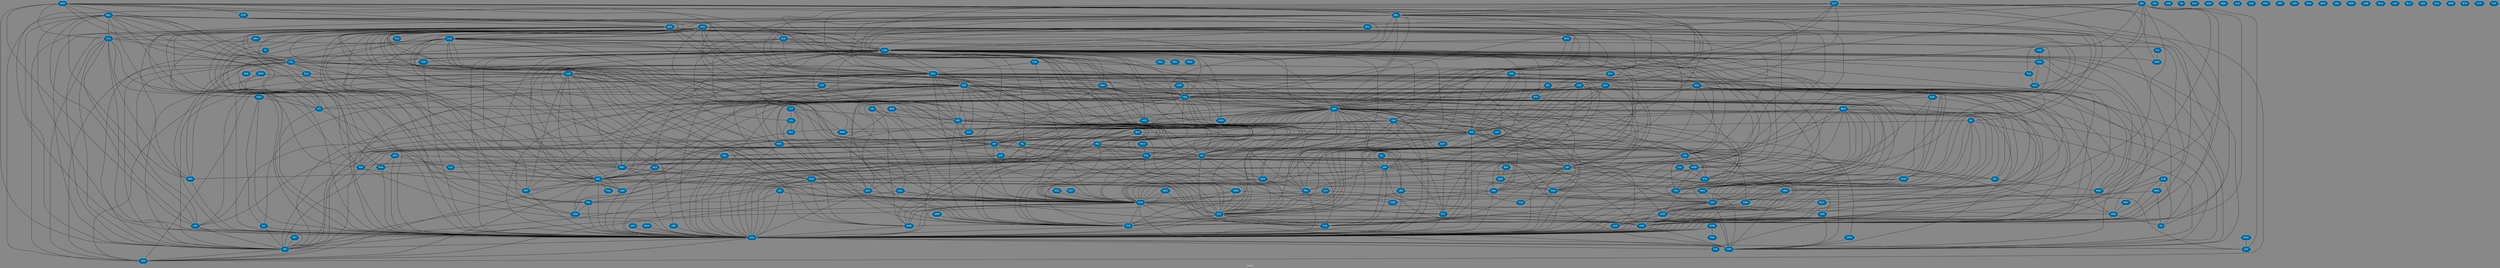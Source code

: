 // Countries together in item graph
graph {
	graph [bgcolor="#888888" fontcolor=white fontsize=12 label="Graph" outputorder=edgesfirst overlap=prism]
	node [color=white fillcolor="#006699" fontcolor=white fontname=Helvetica shape=hexagon style=filled]
	edge [arrowhead=open color=black fontcolor=white fontname=Courier fontsize=12]
		POL [label=POL]
		GBR [label=GBR]
		HND [label=HND]
		HTI [label=HTI]
		ISR [label=ISR]
		PSE [label=PSE]
		CHN [label=CHN]
		VEN [label=VEN]
		USA [label=USA]
		GRC [label=GRC]
		ESP [label=ESP]
		CYP [label=CYP]
		DEU [label=DEU]
		IRN [label=IRN]
		VAT [label=VAT]
		SYR [label=SYR]
		RUS [label=RUS]
		AUS [label=AUS]
		PRK [label=PRK]
		SAU [label=SAU]
		BDI [label=BDI]
		PHL [label=PHL]
		COL [label=COL]
		DNK [label=DNK]
		AFG [label=AFG]
		UKR [label=UKR]
		BLR [label=BLR]
		IRQ [label=IRQ]
		LBR [label=LBR]
		AUT [label=AUT]
		FRA [label=FRA]
		JPN [label=JPN]
		NPL [label=NPL]
		MCO [label=MCO]
		DJI [label=DJI]
		YEM [label=YEM]
		MKD [label=MKD]
		NOR [label=NOR]
		IND [label=IND]
		KOR [label=KOR]
		LBY [label=LBY]
		IRL [label=IRL]
		CUB [label=CUB]
		MAC [label=MAC]
		PAK [label=PAK]
		MEX [label=MEX]
		BOL [label=BOL]
		LUX [label=LUX]
		MMR [label=MMR]
		KAZ [label=KAZ]
		CHE [label=CHE]
		ITA [label=ITA]
		MLT [label=MLT]
		NGA [label=NGA]
		FIN [label=FIN]
		MYS [label=MYS]
		CHL [label=CHL]
		BGD [label=BGD]
		EGY [label=EGY]
		ARG [label=ARG]
		TUN [label=TUN]
		BRA [label=BRA]
		TWN [label=TWN]
		CAF [label=CAF]
		DOM [label=DOM]
		MDG [label=MDG]
		KEN [label=KEN]
		BEL [label=BEL]
		THA [label=THA]
		SLV [label=SLV]
		CAN [label=CAN]
		QAT [label=QAT]
		SOM [label=SOM]
		TCD [label=TCD]
		LBN [label=LBN]
		VNM [label=VNM]
		ECU [label=ECU]
		SGP [label=SGP]
		NZL [label=NZL]
		BGR [label=BGR]
		IDN [label=IDN]
		ETH [label=ETH]
		URY [label=URY]
		NER [label=NER]
		MAR [label=MAR]
		ALB [label=ALB]
		SDN [label=SDN]
		HUN [label=HUN]
		GTM [label=GTM]
		TUR [label=TUR]
		SSD [label=SSD]
		RWA [label=RWA]
		SEN [label=SEN]
		NLD [label=NLD]
		LKA [label=LKA]
		CRI [label=CRI]
		HKG [label=HKG]
		ZAF [label=ZAF]
		PRT [label=PRT]
		SWE [label=SWE]
		GIN [label=GIN]
		COG [label=COG]
		BIH [label=BIH]
		ROU [label=ROU]
		HRV [label=HRV]
		NRU [label=NRU]
		SYC [label=SYC]
		UGA [label=UGA]
		ARM [label=ARM]
		ARE [label=ARE]
		AZE [label=AZE]
		TJK [label=TJK]
		MDA [label=MDA]
		KWT [label=KWT]
		PRY [label=PRY]
		PER [label=PER]
		PNG [label=PNG]
		GUY [label=GUY]
		JOR [label=JOR]
		DZA [label=DZA]
		MDV [label=MDV]
		MLI [label=MLI]
		BHS [label=BHS]
		AGO [label=AGO]
		BWA [label=BWA]
		SRB [label=SRB]
		NIC [label=NIC]
		TZA [label=TZA]
		FJI [label=FJI]
		CIV [label=CIV]
		KHM [label=KHM]
		JAM [label=JAM]
		SLB [label=SLB]
		PAN [label=PAN]
		MNG [label=MNG]
		KGZ [label=KGZ]
		SUR [label=SUR]
		GEO [label=GEO]
		LVA [label=LVA]
		CZE [label=CZE]
		MWI [label=MWI]
		SLE [label=SLE]
		COD [label=COD]
		MRT [label=MRT]
		BHR [label=BHR]
		XK [label=XK]
		MOZ [label=MOZ]
		TON [label=TON]
		ESH [label=ESH]
		BFA [label=BFA]
		TKM [label=TKM]
		ERI [label=ERI]
		CMR [label=CMR]
		BEN [label=BEN]
		ZWE [label=ZWE]
		ISL [label=ISL]
		GRL [label=GRL]
		SVN [label=SVN]
		LTU [label=LTU]
		GHA [label=GHA]
		MNE [label=MNE]
		ZMB [label=ZMB]
		MUS [label=MUS]
		VIR [label=VIR]
		LAO [label=LAO]
		TGO [label=TGO]
		OMN [label=OMN]
		BLZ [label=BLZ]
		GMB [label=GMB]
		UZB [label=UZB]
		TLS [label=TLS]
		ATG [label=ATG]
		NAM [label=NAM]
		BRB [label=BRB]
		BTN [label=BTN]
		"CXR " [label="CXR "]
		MHL [label=MHL]
		SVK [label=SVK]
		PLW [label=PLW]
		EST [label=EST]
			LVA -- UKR [weight=1]
			FRA -- MLI [weight=8]
			DEU -- ITA [weight=4]
			COL -- ECU [weight=2]
			GBR -- MLT [weight=4]
			COL -- VAT [weight=2]
			USA -- VAT [weight=13]
			ETH -- LBY [weight=9]
			CHN -- NPL [weight=46]
			FRA -- IRN [weight=22]
			CAF -- FRA [weight=12]
			RUS -- VEN [weight=3]
			BRA -- ESP [weight=3]
			NIC -- RUS [weight=1]
			IDN -- MYS [weight=59]
			CUB -- HTI [weight=1]
			CHE -- YEM [weight=4]
			IND -- MEX [weight=5]
			IND -- JPN [weight=1]
			IND -- SSD [weight=1]
			BRA -- SYR [weight=1]
			ESP -- ROU [weight=1]
			KHM -- UKR [weight=1]
			CHN -- MEX [weight=3]
			CAN -- PSE [weight=2]
			DEU -- LBY [weight=1]
			GRC -- SVN [weight=1]
			AUS -- FRA [weight=2]
			CHE -- USA [weight=21]
			GRC -- LVA [weight=1]
			JPN -- PHL [weight=17]
			AUS -- JPN [weight=6]
			CHN -- PRK [weight=12]
			LBY -- USA [weight=8]
			COG -- RWA [weight=3]
			CHN -- MHL [weight=1]
			BEL -- PSE [weight=1]
			GBR -- VIR [weight=3]
			USA -- YEM [weight=37]
			ARG -- URY [weight=3]
			IDN -- PAK [weight=4]
			ESP -- HND [weight=1]
			BDI -- VAT [weight=1]
			BEL -- PAK [weight=1]
			DEU -- POL [weight=1]
			DEU -- IRL [weight=2]
			POL -- SYC [weight=1]
			KOR -- PRK [weight=48]
			ISR -- ITA [weight=1]
			NGA -- USA [weight=8]
			KOR -- USA [weight=15]
			HND -- HTI [weight=3]
			ESP -- SAU [weight=1]
			GBR -- SOM [weight=1]
			NIC -- VAT [weight=1]
			AFG -- DNK [weight=1]
			AFG -- CAN [weight=2]
			EGY -- PSE [weight=5]
			DJI -- YEM [weight=27]
			EGY -- YEM [weight=1]
			IND -- MNG [weight=2]
			GBR -- VAT [weight=2]
			CHN -- PRT [weight=1]
			MKD -- RUS [weight=2]
			CHN -- IDN [weight=4]
			DEU -- IND [weight=3]
			FRA -- LBY [weight=12]
			ARG -- IRN [weight=4]
			CHN -- IND [weight=81]
			LKA -- MYS [weight=1]
			CHN -- THA [weight=2]
			AUS -- IRQ [weight=1]
			LBY -- NER [weight=1]
			COL -- ITA [weight=1]
			THA -- USA [weight=5]
			BGD -- THA [weight=2]
			SAU -- UKR [weight=1]
			CAN -- CHN [weight=3]
			GBR -- IND [weight=22]
			SYC -- UKR [weight=1]
			BGD -- YEM [weight=1]
			CAN -- GBR [weight=4]
			MMR -- MYS [weight=8]
			LBN -- SYR [weight=54]
			RUS -- SRB [weight=2]
			ESP -- MYS [weight=1]
			BGD -- IND [weight=4]
			CHN -- FRA [weight=25]
			CUB -- VAT [weight=68]
			ESP -- SVN [weight=1]
			ESP -- MAR [weight=3]
			SGP -- USA [weight=2]
			IRN -- SYR [weight=14]
			BDI -- RUS [weight=2]
			BOL -- VAT [weight=10]
			ISL -- JPN [weight=1]
			KEN -- USA [weight=12]
			CHL -- VAT [weight=2]
			SLV -- USA [weight=1]
			KEN -- SAU [weight=1]
			AUS -- GBR [weight=1]
			IRQ -- SYR [weight=69]
			IRN -- RUS [weight=14]
			AUT -- ITA [weight=1]
			USA -- ZAF [weight=3]
			ARE -- IRN [weight=3]
			ARE -- QAT [weight=1]
			PAK -- PHL [weight=23]
			CHN -- IRL [weight=2]
			MLT -- NPL [weight=2]
			ALB -- MKD [weight=9]
			CYP -- MLT [weight=1]
			CAN -- HKG [weight=1]
			SWE -- USA [weight=1]
			IRL -- ITA [weight=2]
			HTI -- USA [weight=3]
			CHN -- ITA [weight=7]
			JPN -- MYS [weight=2]
			NLD -- USA [weight=4]
			FRA -- SYR [weight=8]
			MEX -- USA [weight=46]
			CHN -- MNG [weight=2]
			CAN -- FRA [weight=2]
			SOM -- USA [weight=10]
			CZE -- IRN [weight=3]
			BGR -- USA [weight=1]
			GBR -- MDA [weight=2]
			FRA -- RUS [weight=17]
			DNK -- ISR [weight=1]
			DEU -- LVA [weight=1]
			AUT -- UKR [weight=3]
			NPL -- VEN [weight=3]
			POL -- RUS [weight=10]
			BGD -- LBY [weight=2]
			IDN -- PNG [weight=2]
			FIN -- GRC [weight=1]
			RUS -- SYC [weight=16]
			GBR -- USA [weight=40]
			SYR -- TUN [weight=3]
			GBR -- PRK [weight=7]
			AUS -- NPL [weight=6]
			AUS -- TLS [weight=1]
			SYR -- USA [weight=99]
			BHS -- GBR [weight=2]
			AUS -- FJI [weight=1]
			ISR -- JOR [weight=2]
			IDN -- VAT [weight=1]
			CUB -- FRA [weight=82]
			IRN -- PRK [weight=18]
			CHN -- LBR [weight=1]
			ITA -- LBY [weight=13]
			ISR -- SYR [weight=1]
			AFG -- CHN [weight=3]
			DNK -- GBR [weight=1]
			CHE -- JPN [weight=1]
			IRQ -- USA [weight=82]
			JPN -- UKR [weight=1]
			CHN -- IRN [weight=2]
			CHE -- VAT [weight=1]
			BDI -- KEN [weight=5]
			FRA -- IRQ [weight=12]
			AUS -- IDN [weight=17]
			HKG -- MYS [weight=11]
			NAM -- USA [weight=1]
			BRA -- COL [weight=3]
			CHN -- MAC [weight=1]
			KEN -- SDN [weight=1]
			MOZ -- ZAF [weight=6]
			IRL -- USA [weight=9]
			NPL -- VNM [weight=1]
			NOR -- PHL [weight=22]
			BLR -- DEU [weight=5]
			MMR -- THA [weight=11]
			CHN -- PER [weight=23]
			CHN -- GHA [weight=2]
			AUS -- PHL [weight=1]
			ARG -- GRC [weight=1]
			USA -- VEN [weight=19]
			AUT -- USA [weight=5]
			BOL -- PSE [weight=5]
			ITA -- PRT [weight=1]
			COL -- USA [weight=8]
			AUT -- GBR [weight=8]
			CHN -- MYS [weight=4]
			BEL -- LUX [weight=2]
			CHN -- YEM [weight=1]
			PRK -- RUS [weight=17]
			BLR -- KAZ [weight=3]
			BHR -- USA [weight=5]
			EGY -- TUR [weight=10]
			GBR -- VNM [weight=1]
			NPL -- USA [weight=68]
			IND -- NPL [weight=39]
			CHE -- NPL [weight=1]
			DEU -- HUN [weight=1]
			BRA -- DEU [weight=1]
			AUS -- VNM [weight=3]
			AUS -- CYP [weight=1]
			COL -- MEX [weight=4]
			IRQ -- TUN [weight=1]
			ARG -- NPL [weight=2]
			CUB -- MEX [weight=4]
			CUB -- ITA [weight=1]
			MDA -- TUR [weight=2]
			DEU -- MEX [weight=1]
			MEX -- VEN [weight=1]
			ESP -- VEN [weight=10]
			CAN -- USA [weight=20]
			GIN -- PNG [weight=53]
			JPN -- TUN [weight=1]
			AUS -- THA [weight=3]
			USA -- VIR [weight=2]
			URY -- USA [weight=14]
			ARG -- GBR [weight=1]
			LUX -- MLT [weight=1]
			BRA -- HTI [weight=2]
			IRL -- VAT [weight=15]
			IRN -- NGA [weight=1]
			ESP -- SEN [weight=1]
			FRA -- MAR [weight=2]
			ROU -- UKR [weight=1]
			ERI -- ETH [weight=1]
			BGR -- HUN [weight=1]
			CAN -- RUS [weight=3]
			BRA -- CAN [weight=1]
			IND -- MDV [weight=1]
			GIN -- NGA [weight=1]
			CHN -- DEU [weight=5]
			ITA -- KEN [weight=4]
			HRV -- SRB [weight=2]
			SYC -- USA [weight=3]
			BGD -- PAK [weight=1]
			AUS -- SGP [weight=1]
			NPL -- RUS [weight=2]
			CAF -- USA [weight=1]
			CHN -- MDV [weight=1]
			BIH -- IRQ [weight=2]
			ITA -- UKR [weight=1]
			GBR -- GRC [weight=9]
			DEU -- YEM [weight=8]
			TUR -- USA [weight=16]
			CHN -- ESP [weight=5]
			LBY -- TUR [weight=16]
			BEL -- BRA [weight=1]
			GMB -- TGO [weight=1]
			MLI -- RWA [weight=1]
			DEU -- ESP [weight=3]
			ISR -- LBN [weight=6]
			ARG -- VEN [weight=1]
			CUB -- RUS [weight=10]
			PSE -- VEN [weight=2]
			IDN -- MMR [weight=15]
			BEL -- HKG [weight=1]
			BEL -- USA [weight=4]
			ITA -- MAR [weight=16]
			COL -- CUB [weight=13]
			KEN -- YEM [weight=1]
			ITA -- MEX [weight=1]
			BRA -- MNG [weight=1]
			ESP -- TUR [weight=1]
			DNK -- IRN [weight=3]
			BDI -- FRA [weight=2]
			ALB -- XK [weight=3]
			EGY -- ISR [weight=4]
			DOM -- USA [weight=2]
			CAN -- JOR [weight=2]
			ARG -- CHN [weight=1]
			BOL -- BRA [weight=2]
			GBR -- HKG [weight=3]
			CHN -- SDN [weight=3]
			PHL -- VNM [weight=7]
			GBR -- LBY [weight=4]
			IRQ -- RUS [weight=9]
			IDN -- JPN [weight=2]
			DEU -- RWA [weight=2]
			JPN -- PRK [weight=5]
			BLR -- UKR [weight=7]
			GBR -- IRL [weight=10]
			LBY -- PRK [weight=1]
			CUB -- NPL [weight=4]
			CHN -- JPN [weight=45]
			GIN -- SLE [weight=2]
			IND -- SDN [weight=1]
			CHL -- HND [weight=1]
			NPL -- SGP [weight=3]
			IRQ -- NZL [weight=2]
			AUT -- BEL [weight=1]
			BDI -- RWA [weight=11]
			BLR -- CHN [weight=11]
			ISR -- USA [weight=29]
			DEU -- GRC [weight=34]
			GBR -- RUS [weight=8]
			AUS -- SWE [weight=1]
			KEN -- SOM [weight=8]
			COL -- NOR [weight=1]
			BDI -- SOM [weight=2]
			CHL -- USA [weight=2]
			BEL -- GBR [weight=7]
			DZA -- MLI [weight=8]
			POL -- USA [weight=8]
			BOL -- USA [weight=2]
			ECU -- VAT [weight=3]
			GBR -- SYR [weight=19]
			GBR -- IDN [weight=3]
			MKD -- XK [weight=5]
			CHE -- HUN [weight=1]
			ISR -- PSE [weight=182]
			HND -- USA [weight=1]
			DJI -- USA [weight=4]
			IND -- PAK [weight=8]
			FRA -- ITA [weight=14]
			CHN -- KEN [weight=1]
			CHN -- LKA [weight=2]
			EGY -- SYR [weight=1]
			GMB -- USA [weight=1]
			GBR -- ITA [weight=2]
			ESP -- FRA [weight=10]
			BDI -- ZAF [weight=4]
			NLD -- RUS [weight=3]
			BRA -- ITA [weight=3]
			MEX -- NPL [weight=2]
			CHN -- MMR [weight=10]
			ARG -- CHL [weight=5]
			BOL -- ISR [weight=2]
			CHN -- SGP [weight=4]
			VAT -- VEN [weight=1]
			EGY -- SDN [weight=1]
			LBY -- SEN [weight=2]
			ARG -- BRA [weight=1]
			DZA -- ITA [weight=1]
			ESP -- SWE [weight=1]
			CHN -- SSD [weight=3]
			SSD -- USA [weight=1]
			POL -- UKR [weight=2]
			POL -- SYR [weight=2]
			CAN -- IRQ [weight=8]
			JOR -- USA [weight=5]
			IRN -- TUR [weight=1]
			IRN -- SAU [weight=42]
			BDI -- CHE [weight=1]
			BOL -- RUS [weight=3]
			CHN -- NGA [weight=3]
			UKR -- YEM [weight=2]
			BDI -- USA [weight=5]
			FRA -- NPL [weight=10]
			SDN -- SOM [weight=1]
			CUB -- SGP [weight=1]
			ECU -- MEX [weight=1]
			BEL -- EGY [weight=1]
			NGA -- TCD [weight=10]
			JOR -- PSE [weight=3]
			SDN -- USA [weight=1]
			JOR -- YEM [weight=1]
			ESP -- ITA [weight=5]
			GBR -- NZL [weight=2]
			BRA -- FRA [weight=2]
			LUX -- TUR [weight=1]
			DNK -- USA [weight=1]
			CAN -- ISR [weight=2]
			CYP -- LUX [weight=1]
			AUS -- POL [weight=1]
			IRN -- MDV [weight=1]
			BGR -- GRC [weight=2]
			ARG -- GTM [weight=1]
			ESP -- LBY [weight=1]
			NER -- NGA [weight=14]
			LBN -- USA [weight=1]
			MDA -- SYR [weight=3]
			BFA -- NER [weight=2]
			IRN -- OMN [weight=1]
			DEU -- DNK [weight=1]
			JPN -- KOR [weight=8]
			BOL -- NPL [weight=1]
			AUS -- SYR [weight=5]
			FRA -- TUR [weight=1]
			COL -- PAN [weight=1]
			JPN -- NOR [weight=1]
			ARE -- MYS [weight=1]
			BEL -- SYR [weight=1]
			MDA -- RUS [weight=2]
			GBR -- THA [weight=3]
			SAU -- SOM [weight=1]
			IRQ -- ITA [weight=2]
			BEL -- DZA [weight=1]
			FRA -- QAT [weight=14]
			ECU -- ESP [weight=1]
			KOR -- TUR [weight=1]
			CHN -- DZA [weight=1]
			CUB -- USA [weight=187]
			FIN -- RUS [weight=4]
			CHN -- COG [weight=1]
			SRB -- XK [weight=1]
			ERI -- SYR [weight=1]
			CHN -- VNM [weight=2]
			KEN -- SSD [weight=1]
			RUS -- YEM [weight=6]
			ITA -- SLE [weight=3]
			AUS -- MMR [weight=2]
			CYP -- GRC [weight=6]
			CUB -- NOR [weight=1]
			FRA -- UKR [weight=5]
			CYP -- ISR [weight=2]
			IRL -- LBY [weight=2]
			CAN -- NGA [weight=3]
			CHN -- HKG [weight=14]
			FRA -- IDN [weight=9]
			ALB -- SRB [weight=4]
			SYR -- TUR [weight=57]
			EGY -- FRA [weight=4]
			AUS -- PNG [weight=2]
			CHL -- COL [weight=2]
			SAU -- YEM [weight=297]
			NPL -- PLW [weight=1]
			CHN -- TZA [weight=1]
			MAR -- TUN [weight=19]
			BRA -- MDV [weight=1]
			CHE -- SYR [weight=4]
			LBY -- MLI [weight=2]
			ARM -- TUR [weight=2]
			BIH -- SRB [weight=3]
			BOL -- PER [weight=15]
			IRQ -- MLI [weight=1]
			AFG -- GBR [weight=11]
			CHN -- DNK [weight=2]
			PRT -- USA [weight=1]
			ESH -- MAR [weight=4]
			DEU -- GBR [weight=33]
			KOR -- RUS [weight=1]
			BRA -- USA [weight=6]
			ARG -- VAT [weight=4]
			IRN -- UKR [weight=5]
			CHL -- HTI [weight=1]
			BEL -- GRC [weight=7]
			IRL -- SYC [weight=2]
			DZA -- FRA [weight=1]
			HKG -- SWE [weight=1]
			SAU -- TUR [weight=6]
			LBR -- USA [weight=5]
			IND -- SWE [weight=1]
			CAN -- JPN [weight=1]
			JOR -- SYR [weight=8]
			RUS -- VNM [weight=1]
			DOM -- HTI [weight=1]
			EST -- RUS [weight=1]
			BLR -- FRA [weight=4]
			PRK -- USA [weight=27]
			SAU -- SYR [weight=5]
			BOL -- ECU [weight=1]
			COL -- PER [weight=1]
			ESP -- MEX [weight=2]
			IND -- TUR [weight=1]
			AUT -- RUS [weight=2]
			AFG -- BGD [weight=2]
			CAN -- NPL [weight=1]
			BGD -- MMR [weight=17]
			ESP -- PRT [weight=3]
			SOM -- SSD [weight=1]
			GBR -- SYC [weight=14]
			BOL -- COL [weight=3]
			QAT -- USA [weight=1]
			AUS -- CAN [weight=1]
			IRN -- KWT [weight=2]
			EGY -- ETH [weight=8]
			SLV -- VAT [weight=6]
			LVA -- RUS [weight=3]
			FRA -- NER [weight=3]
			IND -- USA [weight=27]
			LKA -- USA [weight=4]
			CHN -- TWN [weight=36]
			ISR -- VAT [weight=4]
			DZA -- SAU [weight=1]
			AUS -- IRL [weight=2]
			GBR -- PAK [weight=7]
			NRU -- USA [weight=1]
			RUS -- TUR [weight=2]
			EGY -- USA [weight=16]
			CHL -- CHN [weight=33]
			CUB -- SRB [weight=2]
			CHN -- KAZ [weight=3]
			GBR -- LVA [weight=3]
			MCO -- POL [weight=1]
			ARE -- SGP [weight=2]
			CAN -- PHL [weight=1]
			BEL -- ITA [weight=4]
			DEU -- SYC [weight=2]
			TZA -- UGA [weight=1]
			FRA -- GRC [weight=16]
			CAN -- COL [weight=1]
			ISR -- RUS [weight=2]
			IRN -- YEM [weight=80]
			ARG -- KHM [weight=1]
			BHR -- SAU [weight=1]
			TUN -- USA [weight=10]
			DEU -- NOR [weight=1]
			AUS -- NRU [weight=2]
			FRA -- URY [weight=1]
			BGR -- TUR [weight=2]
			MEX -- SYR [weight=1]
			FRA -- USA [weight=46]
			CIV -- GHA [weight=7]
			JAM -- USA [weight=4]
			CUB -- SYC [weight=1]
			CZE -- DEU [weight=2]
			FRA -- GBR [weight=30]
			ITA -- TUR [weight=1]
			IRN -- IRQ [weight=12]
			ESP -- GRC [weight=9]
			DJI -- SOM [weight=1]
			MEX -- RUS [weight=5]
			ARG -- BEL [weight=1]
			BOL -- IRN [weight=1]
			CAN -- NLD [weight=3]
			GBR -- NPL [weight=19]
			TWN -- USA [weight=2]
			CHN -- MDG [weight=1]
			CHL -- VEN [weight=1]
			KHM -- THA [weight=1]
			AFG -- IND [weight=10]
			IND -- KOR [weight=2]
			DNK -- MEX [weight=1]
			BOL -- UKR [weight=2]
			NZL -- USA [weight=1]
			AFG -- PRT [weight=1]
			CHN -- PHL [weight=42]
			DOM -- ESP [weight=1]
			ETH -- ISR [weight=44]
			PAK -- ZWE [weight=2]
			LBY -- SAU [weight=1]
			ITA -- USA [weight=9]
			IRN -- USA [weight=160]
			GRC -- USA [weight=5]
			GBR -- POL [weight=8]
			DZA -- TUN [weight=1]
			GBR -- YEM [weight=1]
			ITA -- ZWE [weight=1]
			NLD -- NPL [weight=1]
			ESP -- USA [weight=7]
			MDA -- ROU [weight=2]
			CHN -- KOR [weight=6]
			HTI -- NPL [weight=2]
			AFG -- QAT [weight=23]
			DEU -- URY [weight=2]
			GEO -- RUS [weight=8]
			BHR -- GBR [weight=4]
			DEU -- UKR [weight=29]
			IDN -- THA [weight=9]
			EGY -- SAU [weight=1]
			OMN -- YEM [weight=3]
			AFG -- ITA [weight=2]
			FRA -- PSE [weight=1]
			BDI -- UGA [weight=1]
			ETH -- USA [weight=1]
			SAU -- SEN [weight=3]
			SYR -- YEM [weight=3]
			PSE -- SYR [weight=1]
			KHM -- RUS [weight=7]
			HND -- SLV [weight=1]
			ETH -- GBR [weight=1]
			BRA -- PER [weight=3]
			BLR -- USA [weight=1]
			DEU -- TUR [weight=4]
			NOR -- USA [weight=2]
			AUT -- GHA [weight=1]
			ARG -- MEX [weight=1]
			RUS -- USA [weight=65]
			CHN -- DJI [weight=5]
			BEL -- ERI [weight=1]
			GBR -- NGA [weight=6]
			CUB -- PRT [weight=2]
			DNK -- FRA [weight=2]
			BRA -- VEN [weight=6]
			CHE -- NGA [weight=1]
			FRA -- ISR [weight=3]
			BRA -- CHN [weight=59]
			ARE -- TUN [weight=1]
			AUS -- CHN [weight=13]
			BHS -- NGA [weight=2]
			CHN -- PAK [weight=3]
			CHN -- ETH [weight=3]
			NER -- TCD [weight=7]
			CUB -- SWE [weight=1]
			CHE -- FRA [weight=2]
			LBY -- RUS [weight=2]
			BRA -- NPL [weight=1]
			COL -- ESP [weight=2]
			GBR -- IRN [weight=8]
			POL -- PSE [weight=1]
			IRN -- ITA [weight=1]
			IRL -- QAT [weight=1]
			DEU -- QAT [weight=1]
			LTU -- RUS [weight=11]
			BGD -- SWE [weight=2]
			AUS -- VAT [weight=6]
			BHS -- CHN [weight=1]
			SEN -- YEM [weight=2]
			LBY -- TUN [weight=12]
			CYP -- TUR [weight=5]
			DEU -- PSE [weight=4]
			BGD -- SAU [weight=1]
			JPN -- NGA [weight=1]
			ISR -- POL [weight=1]
			NIC -- USA [weight=1]
			AFG -- USA [weight=23]
			ARG -- RUS [weight=1]
			BOL -- DEU [weight=2]
			BRA -- VAT [weight=1]
			PSE -- VAT [weight=78]
			ESP -- PRK [weight=1]
			PER -- USA [weight=3]
			BOL -- URY [weight=1]
			KAZ -- UKR [weight=3]
			IRN -- ISR [weight=17]
			BEL -- FRA [weight=2]
			CHL -- URY [weight=1]
			FIN -- SWE [weight=1]
			AUT -- DEU [weight=3]
			SDN -- SSD [weight=51]
			CHN -- HUN [weight=2]
			BGD -- USA [weight=4]
			AUS -- GIN [weight=2]
			AUT -- IRN [weight=6]
			ARE -- EGY [weight=4]
			BDI -- BEL [weight=9]
			ESP -- POL [weight=3]
			GBR -- MEX [weight=1]
			BOL -- CUB [weight=1]
			GBR -- JPN [weight=2]
			BEL -- DEU [weight=4]
			AUS -- KHM [weight=5]
			AFG -- DEU [weight=2]
			IND -- SAU [weight=1]
			MYS -- THA [weight=19]
			DEU -- RUS [weight=59]
			JPN -- USA [weight=25]
			BHR -- NGA [weight=1]
			BRA -- MEX [weight=3]
			CHN -- USA [weight=204]
			CHN -- RWA [weight=1]
			GRC -- TUR [weight=12]
			COL -- DEU [weight=1]
			DJI -- KEN [weight=1]
			CHN -- GBR [weight=18]
			NOR -- RUS [weight=1]
			CHN -- COL [weight=18]
			BGD -- MYS [weight=14]
			RUS -- SYR [weight=31]
			ESP -- NPL [weight=17]
			ARG -- COL [weight=1]
			GIN -- USA [weight=1]
			CHN -- XK [weight=1]
			GBR -- ISR [weight=4]
			COL -- VEN [weight=14]
			ALB -- TUR [weight=1]
			FRA -- HTI [weight=18]
			CHN -- RUS [weight=77]
			PNG -- USA [weight=1]
			CHN -- GRC [weight=2]
			MKD -- UKR [weight=1]
			FRA -- SAU [weight=19]
			KAZ -- USA [weight=3]
			MAR -- SAU [weight=9]
			UKR -- USA [weight=22]
			COL -- URY [weight=1]
			PSE -- USA [weight=5]
			BOL -- POL [weight=2]
			COG -- UGA [weight=4]
			GEO -- USA [weight=1]
			BEL -- CHN [weight=1]
			GBR -- URY [weight=1]
			GBR -- SVN [weight=1]
			BRA -- PRT [weight=1]
			GBR -- IRQ [weight=15]
			CHN -- CUB [weight=2]
			BDI -- TZA [weight=13]
			KGZ -- RUS [weight=1]
			ARE -- IND [weight=1]
			GRC -- RUS [weight=5]
			DEU -- FRA [weight=38]
			FRA -- MDV [weight=2]
			CUB -- DZA [weight=7]
			CHN -- VAT [weight=2]
			GBR -- JOR [weight=1]
			PHL -- USA [weight=3]
			NPL -- PRT [weight=1]
			PAK -- USA [weight=26]
			CMR -- FRA [weight=4]
			CHN -- KHM [weight=2]
			GRC -- SYR [weight=4]
			CHL -- PER [weight=3]
			BRA -- CHL [weight=4]
			FRA -- ROU [weight=1]
			CHN -- NZL [weight=3]
			BOL -- VEN [weight=1]
			SOM -- SWE [weight=1]
			IRQ -- MEX [weight=1]
			AUS -- NZL [weight=3]
			SYR -- UKR [weight=19]
			DZA -- LBY [weight=2]
			BOL -- HTI [weight=1]
			NGA -- ZAF [weight=2]
			ESH -- ESP [weight=1]
			DEU -- IRN [weight=2]
			ESP -- SYC [weight=4]
			LTU -- UKR [weight=2]
			NOR -- SWE [weight=3]
			IRN -- SOM [weight=3]
			COG -- TZA [weight=5]
			CHN -- UKR [weight=1]
			BGD -- IDN [weight=4]
			CHE -- IRN [weight=3]
			MMR -- USA [weight=6]
			GEO -- UKR [weight=14]
			ESP -- SRB [weight=1]
			MDV -- USA [weight=2]
			ESP -- GBR [weight=9]
			BDI -- GBR [weight=2]
			ISR -- NPL [weight=5]
			EGY -- LBY [weight=10]
			ITA -- RUS [weight=3]
			DEU -- NLD [weight=1]
			COD -- COG [weight=1]
			IRN -- SGP [weight=14]
			AUS -- USA [weight=11]
			DEU -- ISR [weight=8]
			GBR -- LBN [weight=1]
			CUB -- VEN [weight=13]
			NOR -- PAK [weight=22]
			ITA -- TUN [weight=31]
			GRC -- ITA [weight=9]
			PRY -- VAT [weight=1]
			KAZ -- RUS [weight=3]
			BIH -- RUS [weight=1]
			ITA -- JPN [weight=3]
			EGY -- RUS [weight=3]
			DJI -- IRN [weight=20]
			BIH -- SYR [weight=2]
			CUB -- JPN [weight=3]
			NPL -- QAT [weight=3]
			ISR -- TUN [weight=4]
			BIH -- TUR [weight=2]
			BIH -- VAT [weight=3]
			IND -- RUS [weight=3]
			GBR -- TUR [weight=4]
			SOM -- YEM [weight=3]
			BRA -- IDN [weight=2]
			ESP -- SLV [weight=1]
			IND -- IRN [weight=6]
			MAR -- YEM [weight=33]
			GBR -- UKR [weight=2]
			FJI -- USA [weight=1]
			QAT -- RUS [weight=1]
			DJI -- SAU [weight=2]
			URY -- VAT [weight=1]
			ITA -- VAT [weight=4]
			AFG -- IRQ [weight=4]
			DEU -- USA [weight=56]
			CAN -- IRL [weight=1]
			PAK -- SAU [weight=1]
			MEX -- PER [weight=1]
			MMR -- NOR [weight=2]
			LBN -- SAU [weight=8]
			ESP -- IRQ [weight=1]
			ITA -- KOR [weight=1]
			BOL -- CHL [weight=37]
			BEL -- ESP [weight=4]
			RUS -- UKR [weight=258]
			COL -- GBR [weight=1]
			BLR -- RUS [weight=9]
			RUS -- SWE [weight=11]
			GBR -- MYS [weight=1]
			FRA -- TUN [weight=1]
			AFG -- PAK [weight=11]
			CZE -- RUS [weight=3]
			CUB -- ESP [weight=1]
			SAU -- USA [weight=59]
}